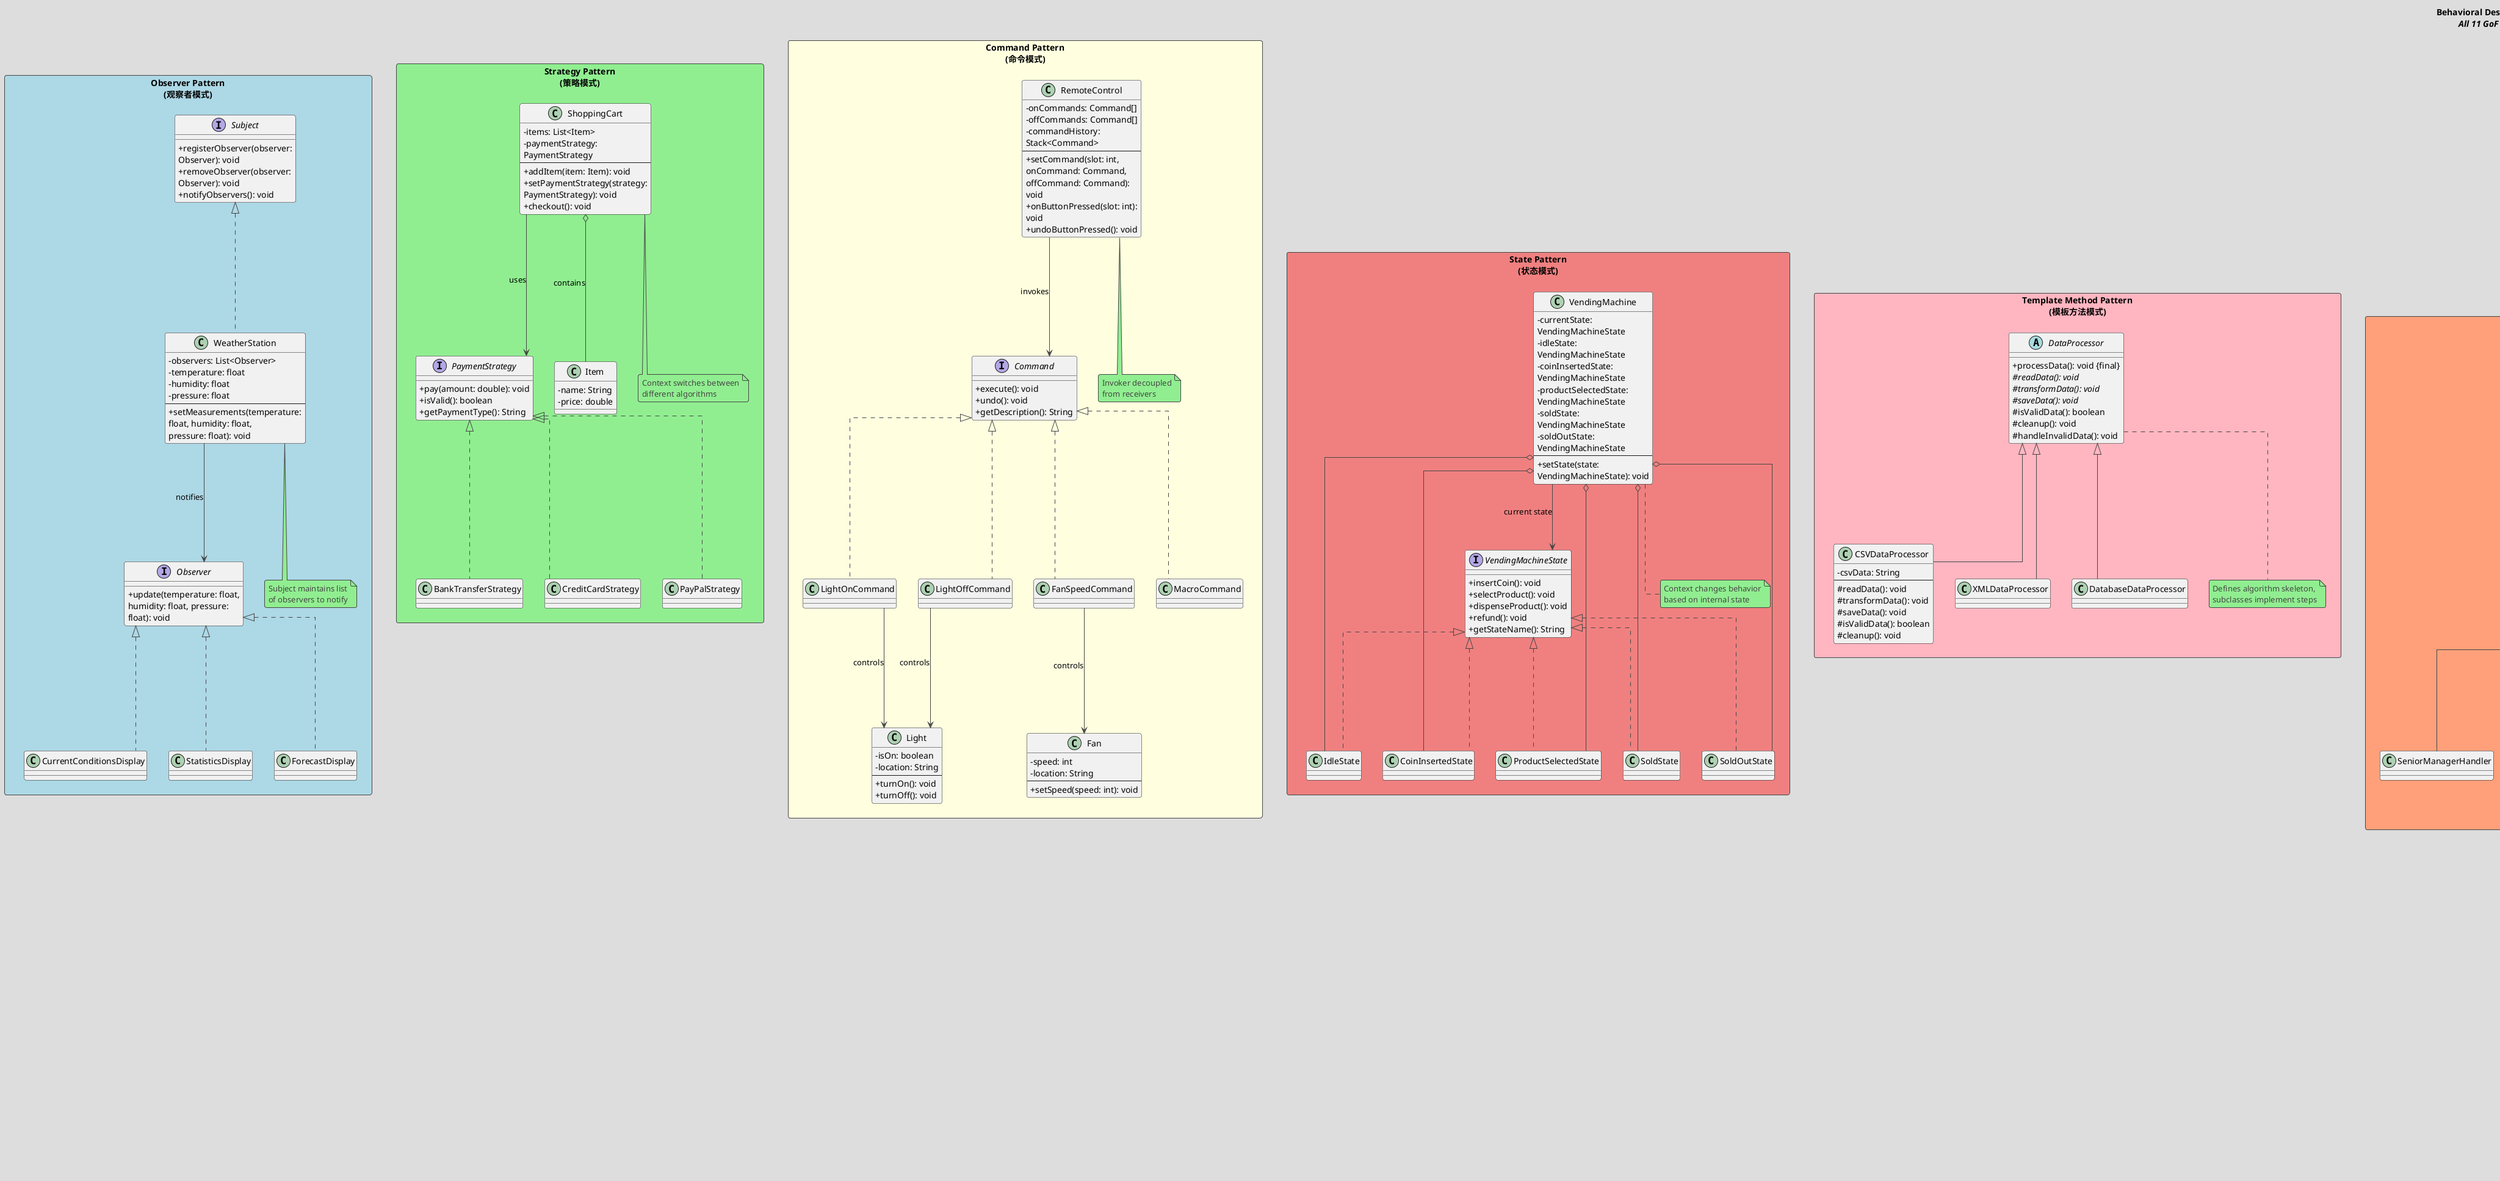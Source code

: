 @startuml Behavioral_Design_Patterns
!theme toy
skinparam packageStyle rectangle
skinparam linetype ortho
skinparam classAttributeIconSize 0
skinparam wrapWidth 200

title **Behavioral Design Patterns (行为型模式)**\n//All 11 GoF Behavioral Patterns//

package "Observer Pattern\n(观察者模式)" as observer #LightBlue {
    interface Subject {
        +registerObserver(observer: Observer): void
        +removeObserver(observer: Observer): void
        +notifyObservers(): void
    }

    interface Observer {
        +update(temperature: float, humidity: float, pressure: float): void
    }

    class WeatherStation implements Subject {
        -observers: List<Observer>
        -temperature: float
        -humidity: float
        -pressure: float
        --
        +setMeasurements(temperature: float, humidity: float, pressure: float): void
    }

    class CurrentConditionsDisplay implements Observer
    class StatisticsDisplay implements Observer
    class ForecastDisplay implements Observer

    WeatherStation --> Observer : notifies

    note bottom of WeatherStation : Subject maintains list\nof observers to notify
}

package "Strategy Pattern\n(策略模式)" as strategy #LightGreen {
    interface PaymentStrategy {
        +pay(amount: double): void
        +isValid(): boolean
        +getPaymentType(): String
    }

    class CreditCardStrategy implements PaymentStrategy
    class PayPalStrategy implements PaymentStrategy
    class BankTransferStrategy implements PaymentStrategy

    class ShoppingCart {
        -items: List<Item>
        -paymentStrategy: PaymentStrategy
        --
        +addItem(item: Item): void
        +setPaymentStrategy(strategy: PaymentStrategy): void
        +checkout(): void
    }

    class Item {
        -name: String
        -price: double
    }

    ShoppingCart --> PaymentStrategy : uses
    ShoppingCart o-- Item : contains

    note bottom of ShoppingCart : Context switches between\ndifferent algorithms
}

package "Command Pattern\n(命令模式)" as command #LightYellow {
    interface Command {
        +execute(): void
        +undo(): void
        +getDescription(): String
    }

    class Light {
        -isOn: boolean
        -location: String
        --
        +turnOn(): void
        +turnOff(): void
    }

    class Fan {
        -speed: int
        -location: String
        --
        +setSpeed(speed: int): void
    }

    class LightOnCommand implements Command
    class LightOffCommand implements Command
    class FanSpeedCommand implements Command
    class MacroCommand implements Command

    class RemoteControl {
        -onCommands: Command[]
        -offCommands: Command[]
        -commandHistory: Stack<Command>
        --
        +setCommand(slot: int, onCommand: Command, offCommand: Command): void
        +onButtonPressed(slot: int): void
        +undoButtonPressed(): void
    }

    LightOnCommand --> Light : controls
    LightOffCommand --> Light : controls
    FanSpeedCommand --> Fan : controls
    RemoteControl --> Command : invokes

    note bottom of RemoteControl : Invoker decoupled\nfrom receivers
}

package "State Pattern\n(状态模式)" as state #LightCoral {
    interface VendingMachineState {
        +insertCoin(): void
        +selectProduct(): void
        +dispenseProduct(): void
        +refund(): void
        +getStateName(): String
    }

    class VendingMachine {
        -currentState: VendingMachineState
        -idleState: VendingMachineState
        -coinInsertedState: VendingMachineState
        -productSelectedState: VendingMachineState
        -soldState: VendingMachineState
        -soldOutState: VendingMachineState
        --
        +setState(state: VendingMachineState): void
    }

    class IdleState implements VendingMachineState
    class CoinInsertedState implements VendingMachineState
    class ProductSelectedState implements VendingMachineState
    class SoldState implements VendingMachineState
    class SoldOutState implements VendingMachineState

    VendingMachine --> VendingMachineState : current state
    VendingMachine o-- IdleState
    VendingMachine o-- CoinInsertedState
    VendingMachine o-- ProductSelectedState
    VendingMachine o-- SoldState
    VendingMachine o-- SoldOutState

    note bottom of VendingMachine : Context changes behavior\nbased on internal state
}

package "Template Method Pattern\n(模板方法模式)" as template #LightPink {
    abstract class DataProcessor {
        +processData(): void {final}
        #{abstract} readData(): void
        #{abstract} transformData(): void
        #{abstract} saveData(): void
        #isValidData(): boolean
        #cleanup(): void
        #handleInvalidData(): void
    }

    class CSVDataProcessor extends DataProcessor {
        -csvData: String
        --
        #readData(): void
        #transformData(): void
        #saveData(): void
        #isValidData(): boolean
        #cleanup(): void
    }

    class XMLDataProcessor extends DataProcessor
    class DatabaseDataProcessor extends DataProcessor

    note bottom of DataProcessor : Defines algorithm skeleton,\nsubclasses implement steps
}

package "Chain of Responsibility\n(责任链模式)" as chain #LightSalmon {
    abstract class SupportHandler {
        #nextHandler: SupportHandler
        --
        +setNextHandler(nextHandler: SupportHandler): void
        +{abstract} handleRequest(request: SupportRequest): void
        #passToNext(request: SupportRequest): void
    }

    class SupportRequest {
        +enum Priority
        +enum Type
        -description: String
        -priority: Priority
        -type: Type
        -customerName: String
    }

    class Level1SupportHandler extends SupportHandler
    class Level2SupportHandler extends SupportHandler
    class ManagerHandler extends SupportHandler
    class SeniorManagerHandler extends SupportHandler

    class SupportSystem {
        -firstHandler: SupportHandler
        --
        +processRequest(request: SupportRequest): void
    }

    SupportHandler --> SupportHandler : next
    SupportHandler ..> SupportRequest : handles
    SupportSystem --> SupportHandler : chain start

    note bottom of SupportSystem : Passes request along\nchain until handled
}

package "Iterator Pattern\n(迭代器模式)" as iterator #LightCyan {
    interface Iterator<T> {
        +hasNext(): boolean
        +next(): T
        +remove(): void
    }

    interface Iterable<T> {
        +createIterator(): Iterator<T>
    }

    class BookCollection implements Iterable {
        -books: List<Book>
        --
        +addBook(book: Book): void
        +createIterator(): Iterator<Book>
    }

    class BookIterator implements Iterator {
        -position: int
        --
        +hasNext(): boolean
        +next(): Book
        +remove(): void
    }

    class Book {
        -title: String
        -author: String
        -isbn: String
        -year: int
    }

    BookCollection +-- BookIterator : inner class
    BookCollection o-- Book : contains

    note bottom of BookIterator : Provides sequential access\nwithout exposing structure
}

package "Mediator Pattern\n(中介者模式)" as mediator #Lavender {
    interface ChatMediator {
        +sendMessage(message: String, user: User): void
        +addUser(user: User): void
        +removeUser(user: User): void
    }

    abstract class User {
        #mediator: ChatMediator
        #name: String
        --
        +User(mediator: ChatMediator, name: String)
        +{abstract} send(message: String): void
        +{abstract} receive(message: String, from: String): void
    }

    class ChatRoom implements ChatMediator {
        -users: Map<String, User>
    }

    class BasicUser extends User
    class PremiumUser extends User

    ChatRoom --> User : manages
    User --> ChatMediator : communicates through

    note bottom of ChatRoom : Centralizes communication\nbetween colleagues
}

package "Memento Pattern\n(备忘录模式)" as memento #LightGray {
    class TextMemento {
        -content: String
        -cursorPosition: int
        -timestamp: long
        --
        +getContent(): String
        +getCursorPosition(): int
    }

    class TextEditor {
        -content: String
        -cursorPosition: int
        --
        +write(text: String): void
        +save(): TextMemento
        +restore(memento: TextMemento): void
    }

    class EditorHistory {
        -history: Stack<TextMemento>
        -maxHistory: int
        --
        +saveState(editor: TextEditor): void
        +undo(editor: TextEditor): void
    }

    TextEditor ..|> TextMemento : <<creates>>
    EditorHistory --> TextMemento : stores
    EditorHistory --> TextEditor : restores

    note bottom of EditorHistory : Caretaker manages\nmemento lifecycle
}

package "Visitor Pattern\n(访问者模式)" as visitor #MistyRose {
    interface ShapeVisitor {
        +visit(circle: Circle): void
        +visit(rectangle: Rectangle): void
        +visit(triangle: Triangle): void
    }

    interface Shape {
        +accept(visitor: ShapeVisitor): void
        +getName(): String
    }

    class Circle implements Shape {
        -radius: double
        -x: double
        -y: double
        --
        +accept(visitor: ShapeVisitor): void
        +getArea(): double
    }

    class Rectangle implements Shape
    class Triangle implements Shape

    class AreaCalculatorVisitor implements ShapeVisitor
    class PerimeterCalculatorVisitor implements ShapeVisitor
    class DrawingVisitor implements ShapeVisitor

    class Drawing {
        -shapes: List<Shape>
        --
        +addShape(shape: Shape): void
        +accept(visitor: ShapeVisitor): void
    }

    Shape ..> ShapeVisitor : accepts
    Drawing o-- Shape : contains

    note bottom of ShapeVisitor : Defines operations on\nobject structure
}

package "Interpreter Pattern\n(解释器模式)" as interpreter #PaleGreen {
    interface Expression {
        +interpret(context: Context): int
    }

    class Context {
        -variables: Map<String, Integer>
        --
        +setVariable(name: String, value: int): void
        +getVariable(name: String): int
    }

    class NumberExpression implements Expression {
        -number: int
    }

    class VariableExpression implements Expression {
        -variable: String
    }

    class AddExpression implements Expression {
        -left: Expression
        -right: Expression
    }

    class SubtractExpression implements Expression
    class MultiplyExpression implements Expression

    class ExpressionParser {
        +{static} parse(expression: String): Expression
    }

    class Calculator {
        -context: Context
        --
        +evaluate(expression: String): int
    }

    AddExpression --> Expression : left/right
    SubtractExpression --> Expression : left/right
    MultiplyExpression --> Expression : left/right
    ExpressionParser ..|> Expression : <<creates>>
    Calculator --> Context : uses

    note bottom of ExpressionParser : Builds expression tree\nfor language grammar
}

' Layout organization
observer -[hidden]right-> strategy
strategy -[hidden]right-> command
command -[hidden]down-> state
state -[hidden]right-> template
template -[hidden]right-> chain
chain -[hidden]down-> iterator
iterator -[hidden]right-> mediator
mediator -[hidden]right-> memento
memento -[hidden]down-> visitor
visitor -[hidden]right-> interpreter

@enduml
